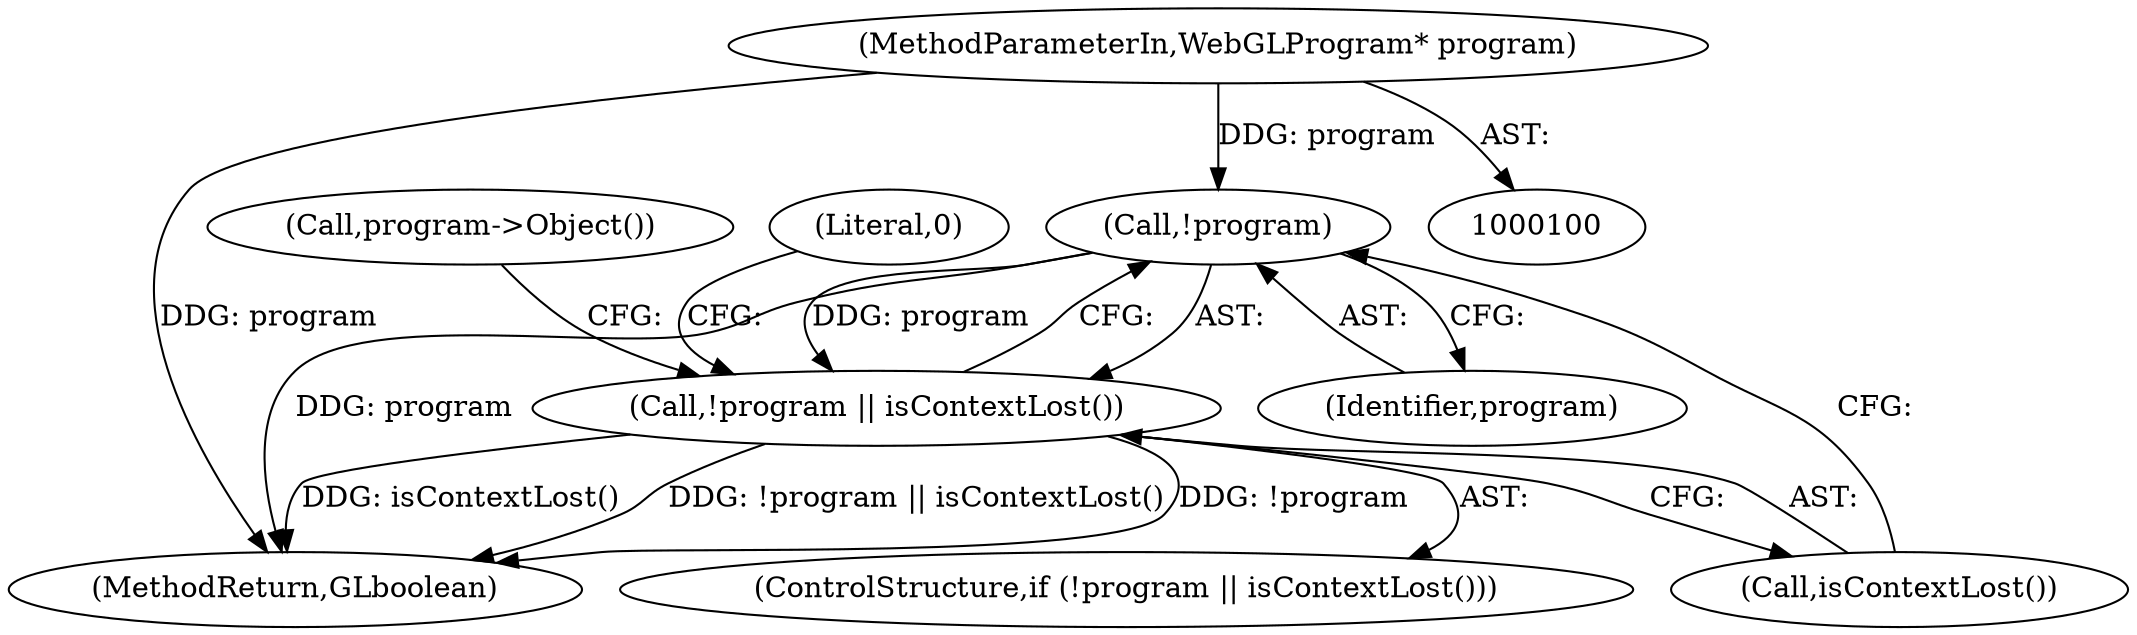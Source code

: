 digraph "1_Chrome_98095c718d7580b5d6715e5bfd8698234ecb4470_7@pointer" {
"1000101" [label="(MethodParameterIn,WebGLProgram* program)"];
"1000105" [label="(Call,!program)"];
"1000104" [label="(Call,!program || isContextLost())"];
"1000104" [label="(Call,!program || isContextLost())"];
"1000101" [label="(MethodParameterIn,WebGLProgram* program)"];
"1000105" [label="(Call,!program)"];
"1000103" [label="(ControlStructure,if (!program || isContextLost()))"];
"1000109" [label="(Literal,0)"];
"1000107" [label="(Call,isContextLost())"];
"1000106" [label="(Identifier,program)"];
"1000113" [label="(MethodReturn,GLboolean)"];
"1000112" [label="(Call,program->Object())"];
"1000101" -> "1000100"  [label="AST: "];
"1000101" -> "1000113"  [label="DDG: program"];
"1000101" -> "1000105"  [label="DDG: program"];
"1000105" -> "1000104"  [label="AST: "];
"1000105" -> "1000106"  [label="CFG: "];
"1000106" -> "1000105"  [label="AST: "];
"1000107" -> "1000105"  [label="CFG: "];
"1000104" -> "1000105"  [label="CFG: "];
"1000105" -> "1000113"  [label="DDG: program"];
"1000105" -> "1000104"  [label="DDG: program"];
"1000104" -> "1000103"  [label="AST: "];
"1000104" -> "1000107"  [label="CFG: "];
"1000107" -> "1000104"  [label="AST: "];
"1000109" -> "1000104"  [label="CFG: "];
"1000112" -> "1000104"  [label="CFG: "];
"1000104" -> "1000113"  [label="DDG: isContextLost()"];
"1000104" -> "1000113"  [label="DDG: !program || isContextLost()"];
"1000104" -> "1000113"  [label="DDG: !program"];
}

